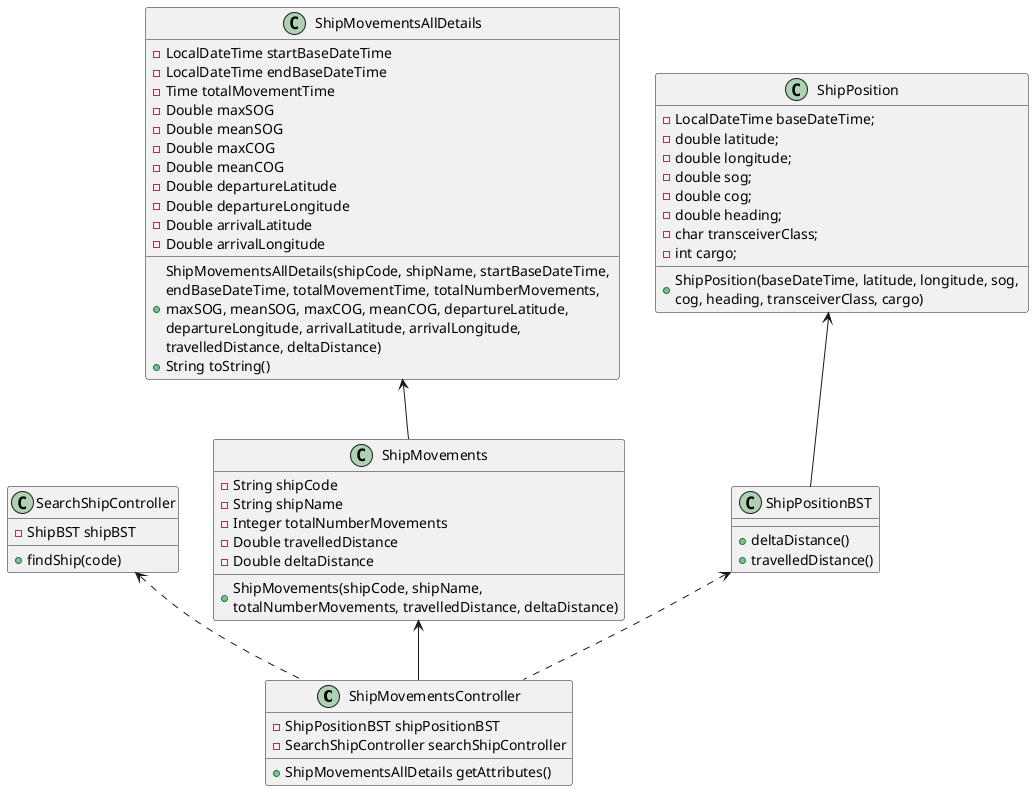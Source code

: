 @startuml
'https://plantuml.com/class-diagram

/'class ShipMovementsUI {
- ShipMovementsController controller
- ShipMovements details
}'/

class ShipMovementsController {
- ShipPositionBST shipPositionBST
- SearchShipController searchShipController
+ ShipMovementsAllDetails getAttributes()
}

class SearchShipController {
- ShipBST shipBST
+ findShip(code)
}

class ShipMovementsAllDetails {
- LocalDateTime startBaseDateTime
- LocalDateTime endBaseDateTime
- Time totalMovementTime
- Double maxSOG
- Double meanSOG
- Double maxCOG
- Double meanCOG
- Double departureLatitude
- Double departureLongitude
- Double arrivalLatitude
- Double arrivalLongitude
+ ShipMovementsAllDetails(shipCode, shipName, startBaseDateTime, \nendBaseDateTime, totalMovementTime, totalNumberMovements, \nmaxSOG, meanSOG, maxCOG, meanCOG, departureLatitude, \ndepartureLongitude, arrivalLatitude, arrivalLongitude, \ntravelledDistance, deltaDistance)
+ String toString()
}

class ShipMovements {
- String shipCode
- String shipName
- Integer totalNumberMovements
- Double travelledDistance
- Double deltaDistance
+ ShipMovements(shipCode, shipName, \ntotalNumberMovements, travelledDistance, deltaDistance)
}



class ShipPositionBST {
+ deltaDistance()
+ travelledDistance()
}

class ShipPosition {
- LocalDateTime baseDateTime;
- double latitude;
- double longitude;
- double sog;
- double cog;
- double heading;
- char transceiverClass;
- int cargo;
+ ShipPosition(baseDateTime, latitude, longitude, sog, \ncog, heading, transceiverClass, cargo)
}

'ShipMovementsController <.. ShipMovementsUI
SearchShipController <.. ShipMovementsController
ShipPositionBST <.. ShipMovementsController
ShipPosition <-- ShipPositionBST
ShipMovements <-- ShipMovementsController
'ShipMovements <.. ShipMovementsUI
ShipMovementsAllDetails <-- ShipMovements
@enduml